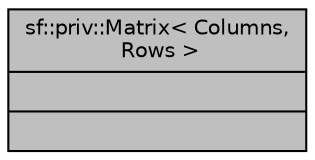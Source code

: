 digraph "sf::priv::Matrix&lt; Columns, Rows &gt;"
{
 // LATEX_PDF_SIZE
  edge [fontname="Helvetica",fontsize="10",labelfontname="Helvetica",labelfontsize="10"];
  node [fontname="Helvetica",fontsize="10",shape=record];
  Node1 [label="{sf::priv::Matrix\< Columns,\l Rows \>\n||}",height=0.2,width=0.4,color="black", fillcolor="grey75", style="filled", fontcolor="black",tooltip=" "];
}
